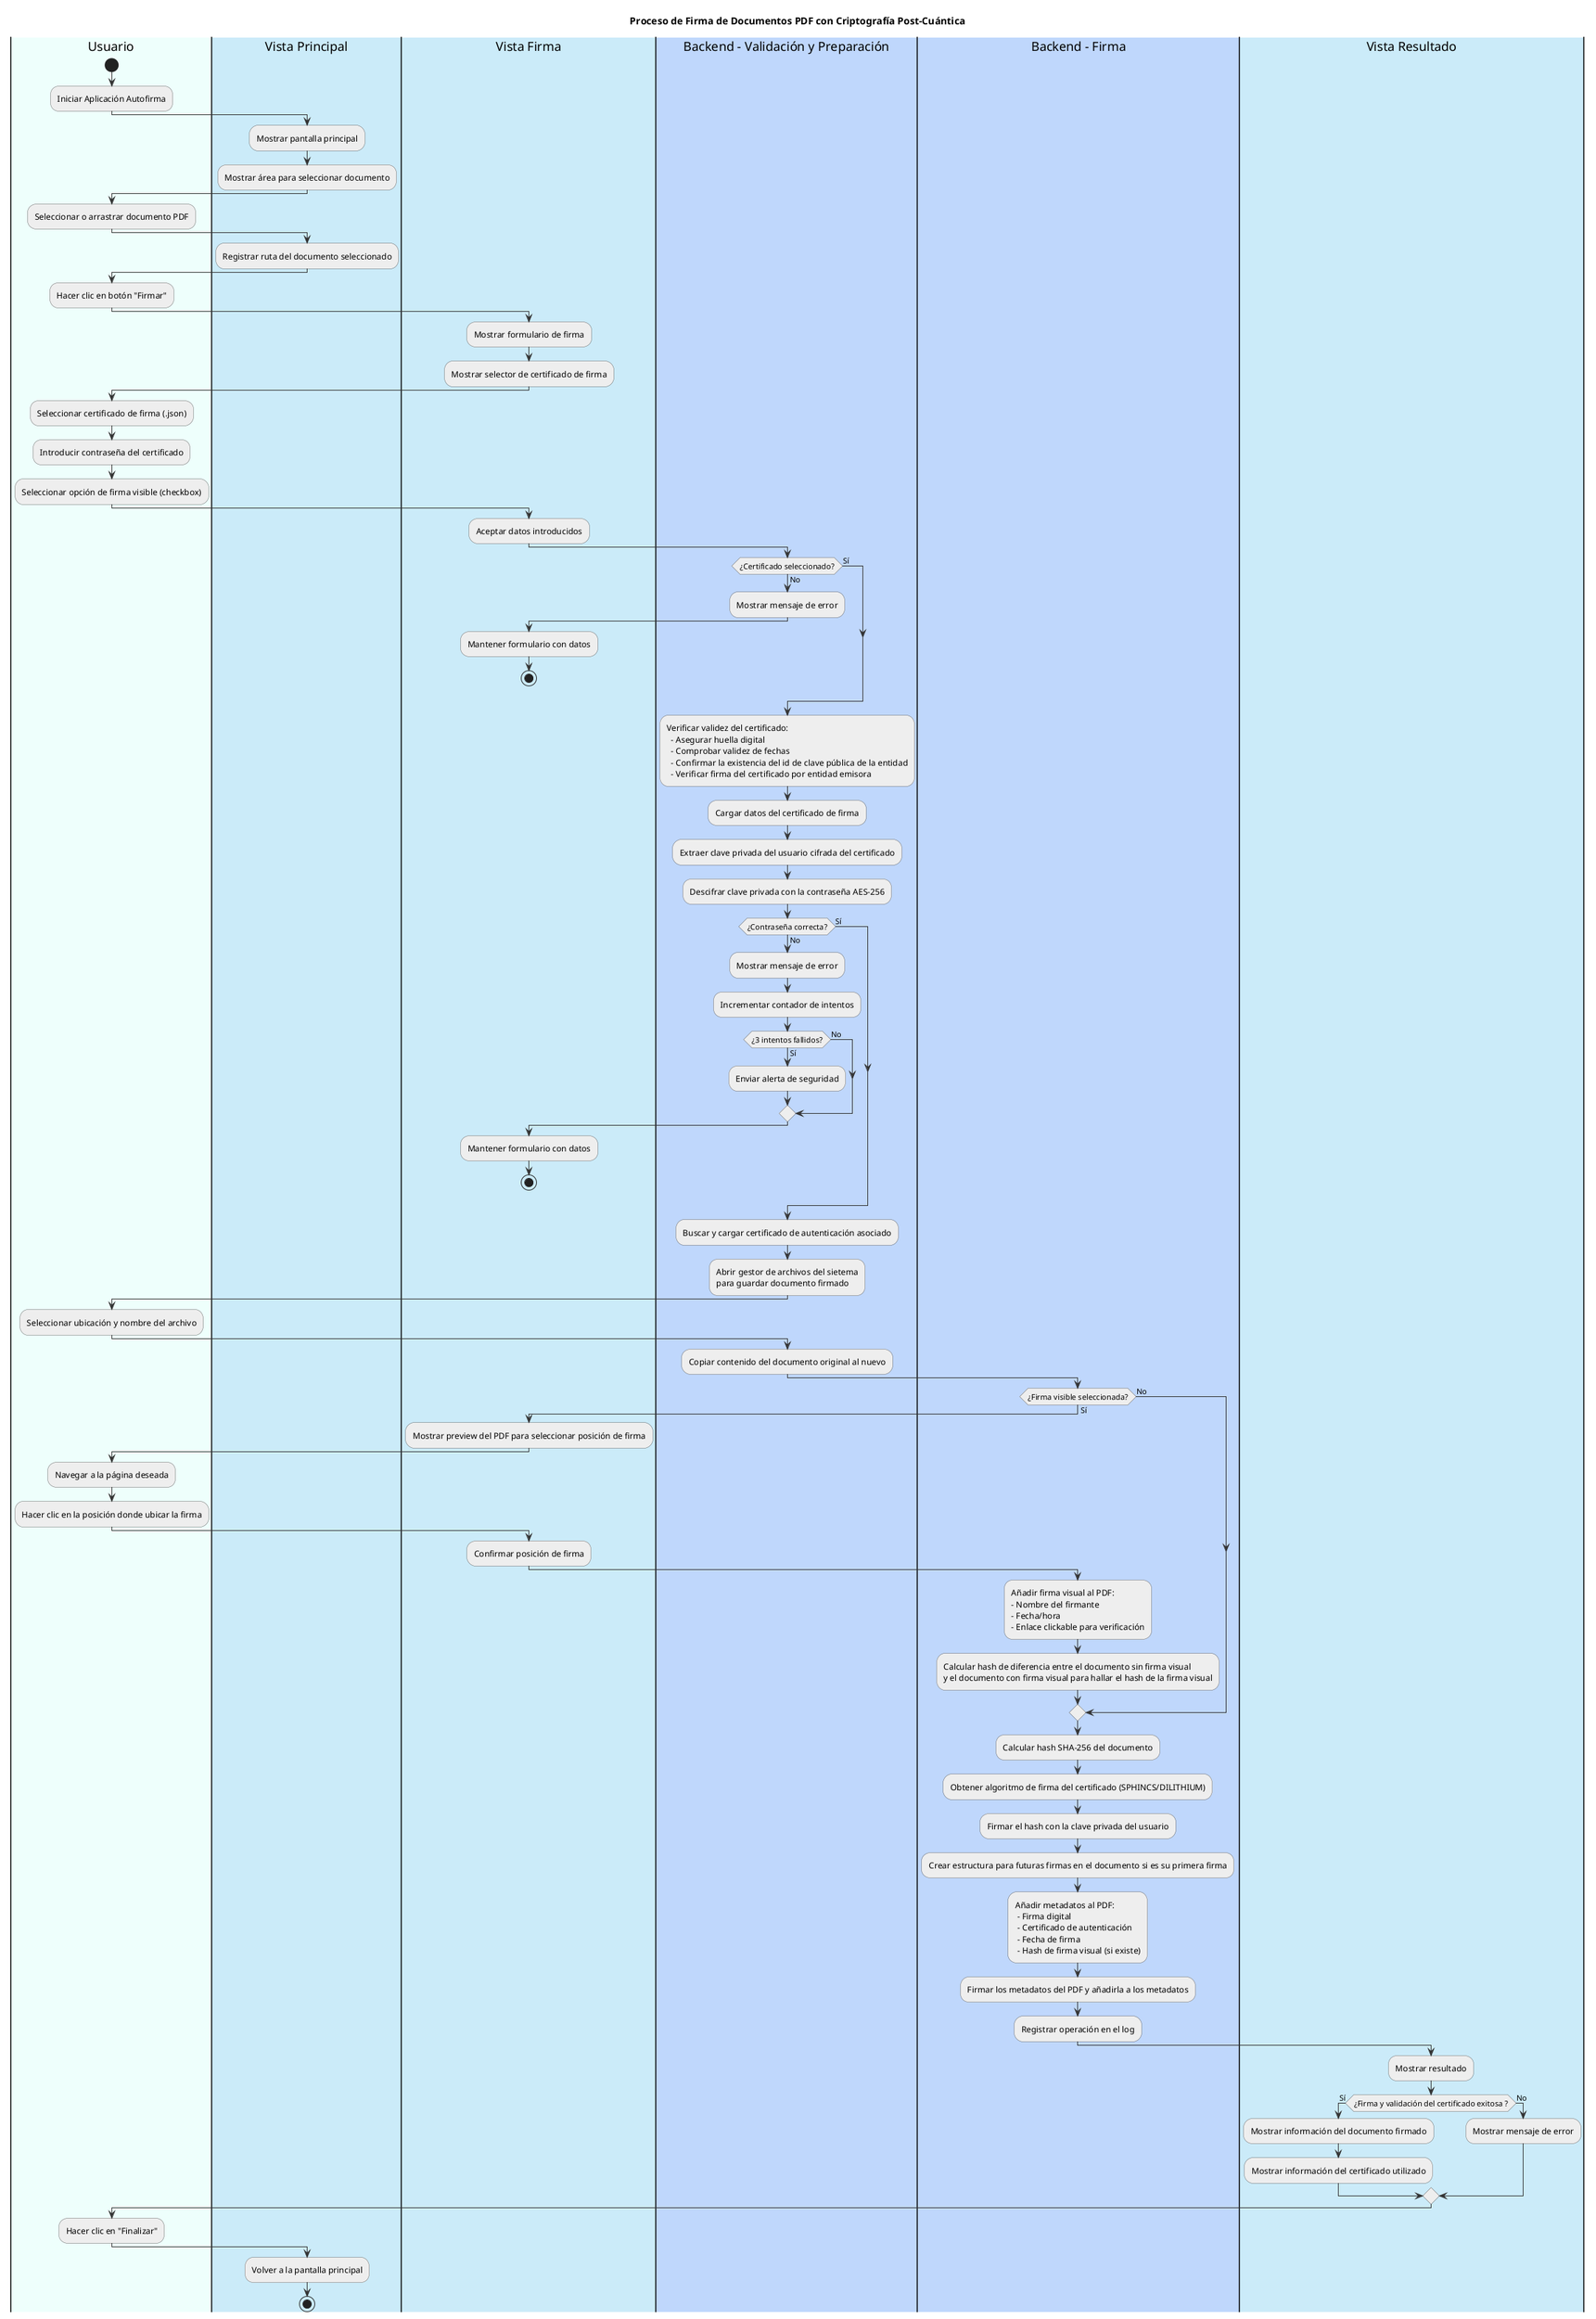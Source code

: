 @startuml Proceso de Firma de Documentos

' Configuración visual
skinparam backgroundColor white
skinparam handwritten false
skinparam DefaultFontName Arial
skinparam ArrowColor #333333
skinparam ActivityBorderColor #666666
skinparam ActivityBackgroundColor #EEEEEE

title Proceso de Firma de Documentos PDF con Criptografía Post-Cuántica

|#eefffc|Usuario|
start
:Iniciar Aplicación Autofirma;

|#cbebf9|Vista Principal|
:Mostrar pantalla principal;
:Mostrar área para seleccionar documento;

|Usuario|
:Seleccionar o arrastrar documento PDF;

|Vista Principal|
:Registrar ruta del documento seleccionado;

|Usuario|
:Hacer clic en botón "Firmar";

'sign_document()
|#cbebf9|Vista Firma|
:Mostrar formulario de firma;
:Mostrar selector de certificado de firma;

|Usuario|
:Seleccionar certificado de firma (.json);
:Introducir contraseña del certificado;
:Seleccionar opción de firma visible (checkbox);

|Vista Firma|
:Aceptar datos introducidos;

|#bfd7fc|Backend - Validación y Preparación|
if (¿Certificado seleccionado?) then (No)
  :Mostrar mensaje de error;
  |Vista Firma|
  :Mantener formulario con datos;
  stop
else (Sí)
endif

|Backend - Validación y Preparación|
:Verificar validez del certificado:
  - Asegurar huella digital
  - Comprobar validez de fechas
  - Confirmar la existencia del id de clave pública de la entidad
  - Verificar firma del certificado por entidad emisora;
:Cargar datos del certificado de firma;
:Extraer clave privada del usuario cifrada del certificado;
'decrypt_private_key()
:Descifrar clave privada con la contraseña AES-256;

if (¿Contraseña correcta?) then (No)
  :Mostrar mensaje de error;
  :Incrementar contador de intentos;
  
  if (¿3 intentos fallidos?) then (Sí)
    :Enviar alerta de seguridad;
  else (No)
  endif
  
  |Vista Firma|
  :Mantener formulario con datos;

  stop
else (Sí)
endif

|Backend - Validación y Preparación|
:Buscar y cargar certificado de autenticación asociado;
:Abrir gestor de archivos del sietema 
para guardar documento firmado;

|Usuario|
:Seleccionar ubicación y nombre del archivo;

|Backend - Validación y Preparación|
:Copiar contenido del documento original al nuevo;

|#bfd7fc|Backend - Firma|
if (¿Firma visible seleccionada?) then (Sí)
  |Vista Firma|
  :Mostrar preview del PDF para seleccionar posición de firma;
  
  |Usuario|
  :Navegar a la página deseada;
  :Hacer clic en la posición donde ubicar la firma;

  |Vista Firma|
  :Confirmar posición de firma;
  
  'decrypt_private_key()add_written_signature(), añadir_firma_visual_pdf(), crear_enlace_verificacion()
  |Backend - Firma|
  :Añadir firma visual al PDF:
  - Nombre del firmante
  - Fecha/hora
  - Enlace clickable para verificación;
  :Calcular hash de diferencia entre el documento sin firma visual 
  y el documento con firma visual para hallar el hash de la firma visual;
else (No)
endif

'firmar_documento_pdf(), add_metadata_to_pdf()
|Backend - Firma|
:Calcular hash SHA-256 del documento;
:Obtener algoritmo de firma del certificado (SPHINCS/DILITHIUM);
:Firmar el hash con la clave privada del usuario;
:Crear estructura para futuras firmas en el documento si es su primera firma;
:Añadir metadatos al PDF:
 - Firma digital
 - Certificado de autenticación
 - Fecha de firma
 - Hash de firma visual (si existe);
:Firmar los metadatos del PDF y añadirla a los metadatos;
:Registrar operación en el log;

|#cbebf9|Vista Resultado|
:Mostrar resultado;
if (¿Firma y validación del certificado exitosa ?) then (Sí)
  :Mostrar información del documento firmado;
  :Mostrar información del certificado utilizado;
else (No)
  :Mostrar mensaje de error;
endif

|Usuario|
:Hacer clic en "Finalizar";

|Vista Principal|
:Volver a la pantalla principal;

stop



@enduml